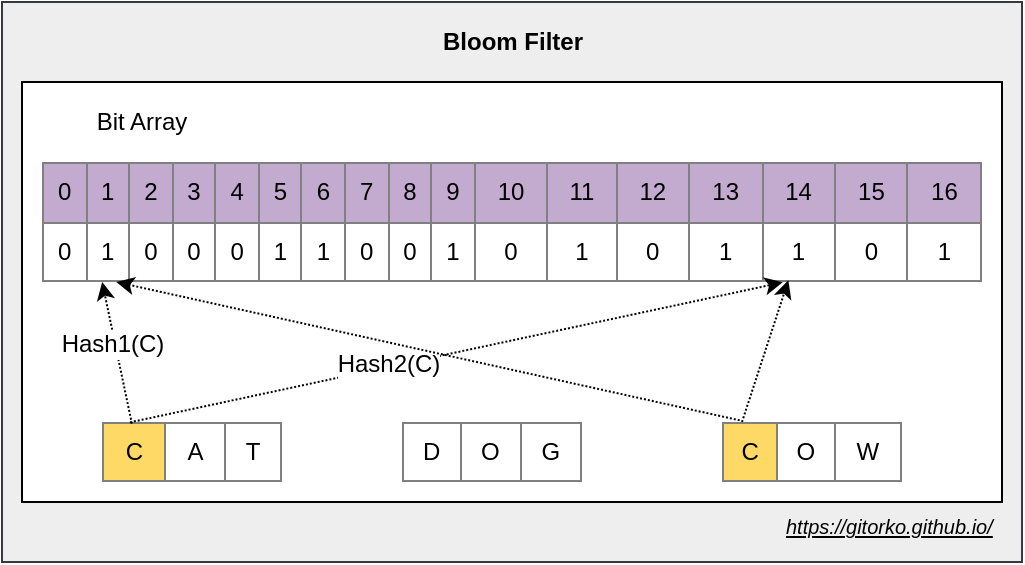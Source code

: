 <mxfile version="12.6.5" type="device"><diagram id="ZAYzfsWGS5tpU1FBguT_" name="Page-1"><mxGraphModel dx="1106" dy="852" grid="1" gridSize="10" guides="1" tooltips="1" connect="1" arrows="1" fold="1" page="1" pageScale="1" pageWidth="500" pageHeight="1200" math="0" shadow="0"><root><mxCell id="0"/><mxCell id="1" parent="0"/><mxCell id="iZKOStO-jfa1I2T1RcbT-15" value="" style="rounded=0;whiteSpace=wrap;html=1;fillColor=#eeeeee;strokeColor=#36393d;" parent="1" vertex="1"><mxGeometry x="70" y="40" width="510" height="280" as="geometry"/></mxCell><mxCell id="iZKOStO-jfa1I2T1RcbT-14" value="" style="rounded=0;whiteSpace=wrap;html=1;" parent="1" vertex="1"><mxGeometry x="80" y="80" width="490" height="210" as="geometry"/></mxCell><mxCell id="iZKOStO-jfa1I2T1RcbT-1" value="&lt;table border=&quot;1&quot; width=&quot;100%&quot; style=&quot;width: 100% ; height: 100% ; border-collapse: collapse ; background-color: rgb(230 , 230 , 230)&quot;&gt;&lt;tbody&gt;&lt;tr&gt;&lt;td style=&quot;background-color: rgb(195 , 171 , 208)&quot;&gt;0&lt;/td&gt;&lt;td style=&quot;background-color: rgb(195 , 171 , 208)&quot;&gt;1&lt;/td&gt;&lt;td style=&quot;background-color: rgb(195 , 171 , 208)&quot;&gt;2&lt;/td&gt;&lt;td style=&quot;background-color: rgb(195 , 171 , 208)&quot;&gt;3&lt;/td&gt;&lt;td style=&quot;background-color: rgb(195 , 171 , 208)&quot;&gt;4&lt;/td&gt;&lt;td style=&quot;background-color: rgb(195 , 171 , 208)&quot;&gt;5&lt;/td&gt;&lt;td style=&quot;background-color: rgb(195 , 171 , 208)&quot;&gt;6&lt;/td&gt;&lt;td style=&quot;background-color: rgb(195 , 171 , 208)&quot;&gt;7&lt;/td&gt;&lt;td style=&quot;background-color: rgb(195 , 171 , 208)&quot;&gt;8&lt;/td&gt;&lt;td style=&quot;background-color: rgb(195 , 171 , 208)&quot;&gt;9&lt;/td&gt;&lt;td style=&quot;background-color: rgb(195 , 171 , 208)&quot;&gt;10&lt;/td&gt;&lt;td style=&quot;background-color: rgb(195 , 171 , 208)&quot;&gt;11&lt;/td&gt;&lt;td style=&quot;background-color: rgb(195 , 171 , 208)&quot;&gt;12&lt;/td&gt;&lt;td style=&quot;background-color: rgb(195 , 171 , 208)&quot;&gt;13&lt;/td&gt;&lt;td style=&quot;background-color: rgb(195 , 171 , 208)&quot;&gt;14&lt;/td&gt;&lt;td style=&quot;background-color: rgb(195 , 171 , 208)&quot;&gt;15&lt;/td&gt;&lt;td style=&quot;background-color: rgb(195 , 171 , 208)&quot;&gt;16&lt;/td&gt;&lt;/tr&gt;&lt;tr&gt;&lt;td style=&quot;background-color: rgb(255 , 255 , 255)&quot;&gt;0&lt;/td&gt;&lt;td style=&quot;background-color: rgb(255 , 255 , 255)&quot;&gt;1&lt;/td&gt;&lt;td style=&quot;background-color: rgb(255 , 255 , 255)&quot;&gt;0&lt;/td&gt;&lt;td style=&quot;background-color: rgb(255 , 255 , 255)&quot;&gt;0&lt;/td&gt;&lt;td style=&quot;background-color: rgb(255 , 255 , 255)&quot;&gt;0&lt;/td&gt;&lt;td style=&quot;background-color: rgb(255 , 255 , 255)&quot;&gt;1&lt;/td&gt;&lt;td style=&quot;background-color: rgb(255 , 255 , 255)&quot;&gt;1&lt;/td&gt;&lt;td style=&quot;background-color: rgb(255 , 255 , 255)&quot;&gt;0&lt;/td&gt;&lt;td style=&quot;background-color: rgb(255 , 255 , 255)&quot;&gt;0&lt;/td&gt;&lt;td style=&quot;background-color: rgb(255 , 255 , 255)&quot;&gt;1&lt;/td&gt;&lt;td style=&quot;background-color: rgb(255 , 255 , 255)&quot;&gt;0&lt;/td&gt;&lt;td style=&quot;background-color: rgb(255 , 255 , 255)&quot;&gt;1&lt;/td&gt;&lt;td style=&quot;background-color: rgb(255 , 255 , 255)&quot;&gt;0&lt;/td&gt;&lt;td style=&quot;background-color: rgb(255 , 255 , 255)&quot;&gt;1&lt;/td&gt;&lt;td style=&quot;background-color: rgb(255 , 255 , 255)&quot;&gt;1&lt;/td&gt;&lt;td style=&quot;background-color: rgb(255 , 255 , 255)&quot;&gt;0&lt;/td&gt;&lt;td style=&quot;background-color: rgb(255 , 255 , 255)&quot;&gt;1&lt;/td&gt;&lt;/tr&gt;&lt;/tbody&gt;&lt;/table&gt;" style="text;html=1;strokeColor=none;fillColor=none;overflow=fill;align=center;" parent="1" vertex="1"><mxGeometry x="90" y="120" width="470" height="60" as="geometry"/></mxCell><mxCell id="iZKOStO-jfa1I2T1RcbT-2" value="Bit Array" style="text;html=1;strokeColor=none;fillColor=none;align=center;verticalAlign=middle;whiteSpace=wrap;rounded=0;" parent="1" vertex="1"><mxGeometry x="100" y="90" width="80" height="20" as="geometry"/></mxCell><mxCell id="iZKOStO-jfa1I2T1RcbT-3" value="&lt;table border=&quot;1&quot; width=&quot;100%&quot; style=&quot;width: 100% ; height: 100% ; border-collapse: collapse&quot;&gt;&lt;tbody&gt;&lt;tr&gt;&lt;td align=&quot;center&quot; style=&quot;background-color: rgb(255 , 217 , 102)&quot;&gt;C&lt;/td&gt;&lt;td align=&quot;center&quot;&gt;A&lt;/td&gt;&lt;td align=&quot;center&quot;&gt;T&lt;/td&gt;&lt;/tr&gt;&lt;/tbody&gt;&lt;/table&gt;" style="text;html=1;strokeColor=none;fillColor=none;overflow=fill;" parent="1" vertex="1"><mxGeometry x="120" y="250" width="90" height="30" as="geometry"/></mxCell><mxCell id="iZKOStO-jfa1I2T1RcbT-4" value="&lt;table border=&quot;1&quot; width=&quot;100%&quot; style=&quot;width: 100% ; height: 100% ; border-collapse: collapse&quot;&gt;&lt;tbody&gt;&lt;tr&gt;&lt;td align=&quot;center&quot;&gt;D&lt;/td&gt;&lt;td align=&quot;center&quot;&gt;O&lt;/td&gt;&lt;td align=&quot;center&quot;&gt;G&lt;/td&gt;&lt;/tr&gt;&lt;/tbody&gt;&lt;/table&gt;" style="text;html=1;strokeColor=none;fillColor=none;overflow=fill;" parent="1" vertex="1"><mxGeometry x="270" y="250" width="90" height="30" as="geometry"/></mxCell><mxCell id="iZKOStO-jfa1I2T1RcbT-5" value="&lt;table border=&quot;1&quot; width=&quot;100%&quot; style=&quot;width: 100% ; height: 100% ; border-collapse: collapse&quot;&gt;&lt;tbody&gt;&lt;tr&gt;&lt;td align=&quot;center&quot; style=&quot;background-color: rgb(255 , 217 , 102)&quot;&gt;C&lt;/td&gt;&lt;td align=&quot;center&quot;&gt;O&lt;/td&gt;&lt;td align=&quot;center&quot;&gt;W&lt;/td&gt;&lt;/tr&gt;&lt;/tbody&gt;&lt;/table&gt;" style="text;html=1;strokeColor=none;fillColor=none;overflow=fill;" parent="1" vertex="1"><mxGeometry x="430" y="250" width="90" height="30" as="geometry"/></mxCell><mxCell id="iZKOStO-jfa1I2T1RcbT-6" value="" style="endArrow=classic;html=1;entryX=0.064;entryY=1;entryDx=0;entryDy=0;entryPerimeter=0;exitX=0.166;exitY=0.027;exitDx=0;exitDy=0;exitPerimeter=0;dashed=1;dashPattern=1 1;" parent="1" source="iZKOStO-jfa1I2T1RcbT-3" target="iZKOStO-jfa1I2T1RcbT-1" edge="1"><mxGeometry width="50" height="50" relative="1" as="geometry"><mxPoint x="135" y="249" as="sourcePoint"/><mxPoint x="180" y="210" as="targetPoint"/></mxGeometry></mxCell><mxCell id="iZKOStO-jfa1I2T1RcbT-9" value="Hash1(C)" style="text;html=1;align=center;verticalAlign=middle;resizable=0;points=[];labelBackgroundColor=#ffffff;" parent="iZKOStO-jfa1I2T1RcbT-6" vertex="1" connectable="0"><mxGeometry x="0.13" y="2" relative="1" as="geometry"><mxPoint as="offset"/></mxGeometry></mxCell><mxCell id="iZKOStO-jfa1I2T1RcbT-7" value="" style="endArrow=classic;html=1;entryX=0.788;entryY=1.003;entryDx=0;entryDy=0;entryPerimeter=0;exitX=0.155;exitY=0.006;exitDx=0;exitDy=0;exitPerimeter=0;dashed=1;dashPattern=1 1;" parent="1" source="iZKOStO-jfa1I2T1RcbT-3" target="iZKOStO-jfa1I2T1RcbT-1" edge="1"><mxGeometry width="50" height="50" relative="1" as="geometry"><mxPoint x="145.03" y="259.01" as="sourcePoint"/><mxPoint x="130.08" y="190" as="targetPoint"/></mxGeometry></mxCell><mxCell id="iZKOStO-jfa1I2T1RcbT-8" value="Hash2(C)" style="text;html=1;align=center;verticalAlign=middle;resizable=0;points=[];labelBackgroundColor=#ffffff;" parent="iZKOStO-jfa1I2T1RcbT-7" vertex="1" connectable="0"><mxGeometry x="-0.205" y="2" relative="1" as="geometry"><mxPoint as="offset"/></mxGeometry></mxCell><mxCell id="iZKOStO-jfa1I2T1RcbT-10" value="" style="endArrow=classic;html=1;entryX=0.079;entryY=1;entryDx=0;entryDy=0;entryPerimeter=0;exitX=0.098;exitY=-0.028;exitDx=0;exitDy=0;exitPerimeter=0;dashed=1;dashPattern=1 1;" parent="1" source="iZKOStO-jfa1I2T1RcbT-5" target="iZKOStO-jfa1I2T1RcbT-1" edge="1"><mxGeometry width="50" height="50" relative="1" as="geometry"><mxPoint x="144.94" y="260.81" as="sourcePoint"/><mxPoint x="130.08" y="190" as="targetPoint"/></mxGeometry></mxCell><mxCell id="iZKOStO-jfa1I2T1RcbT-12" value="" style="endArrow=classic;html=1;entryX=0.794;entryY=0.986;entryDx=0;entryDy=0;entryPerimeter=0;dashed=1;dashPattern=1 1;" parent="1" target="iZKOStO-jfa1I2T1RcbT-1" edge="1"><mxGeometry width="50" height="50" relative="1" as="geometry"><mxPoint x="440" y="250" as="sourcePoint"/><mxPoint x="470.36" y="190.18" as="targetPoint"/></mxGeometry></mxCell><mxCell id="iZKOStO-jfa1I2T1RcbT-16" value="Bloom Filter" style="text;html=1;strokeColor=none;fillColor=none;align=center;verticalAlign=middle;whiteSpace=wrap;rounded=0;fontStyle=1" parent="1" vertex="1"><mxGeometry x="277.5" y="50" width="95" height="20" as="geometry"/></mxCell><UserObject label="&lt;i style=&quot;font-size: 10px;&quot;&gt;&lt;u style=&quot;font-size: 10px;&quot;&gt;&lt;font style=&quot;font-size: 10px&quot;&gt;https://gitorko.github.io/&lt;/font&gt;&lt;/u&gt;&lt;/i&gt;" link="https://gitorko.github.io/" id="iZKOStO-jfa1I2T1RcbT-19"><mxCell style="text;html=1;fontSize=10;" parent="1" vertex="1"><mxGeometry x="460" y="290" width="110" height="30" as="geometry"/></mxCell></UserObject></root></mxGraphModel></diagram></mxfile>